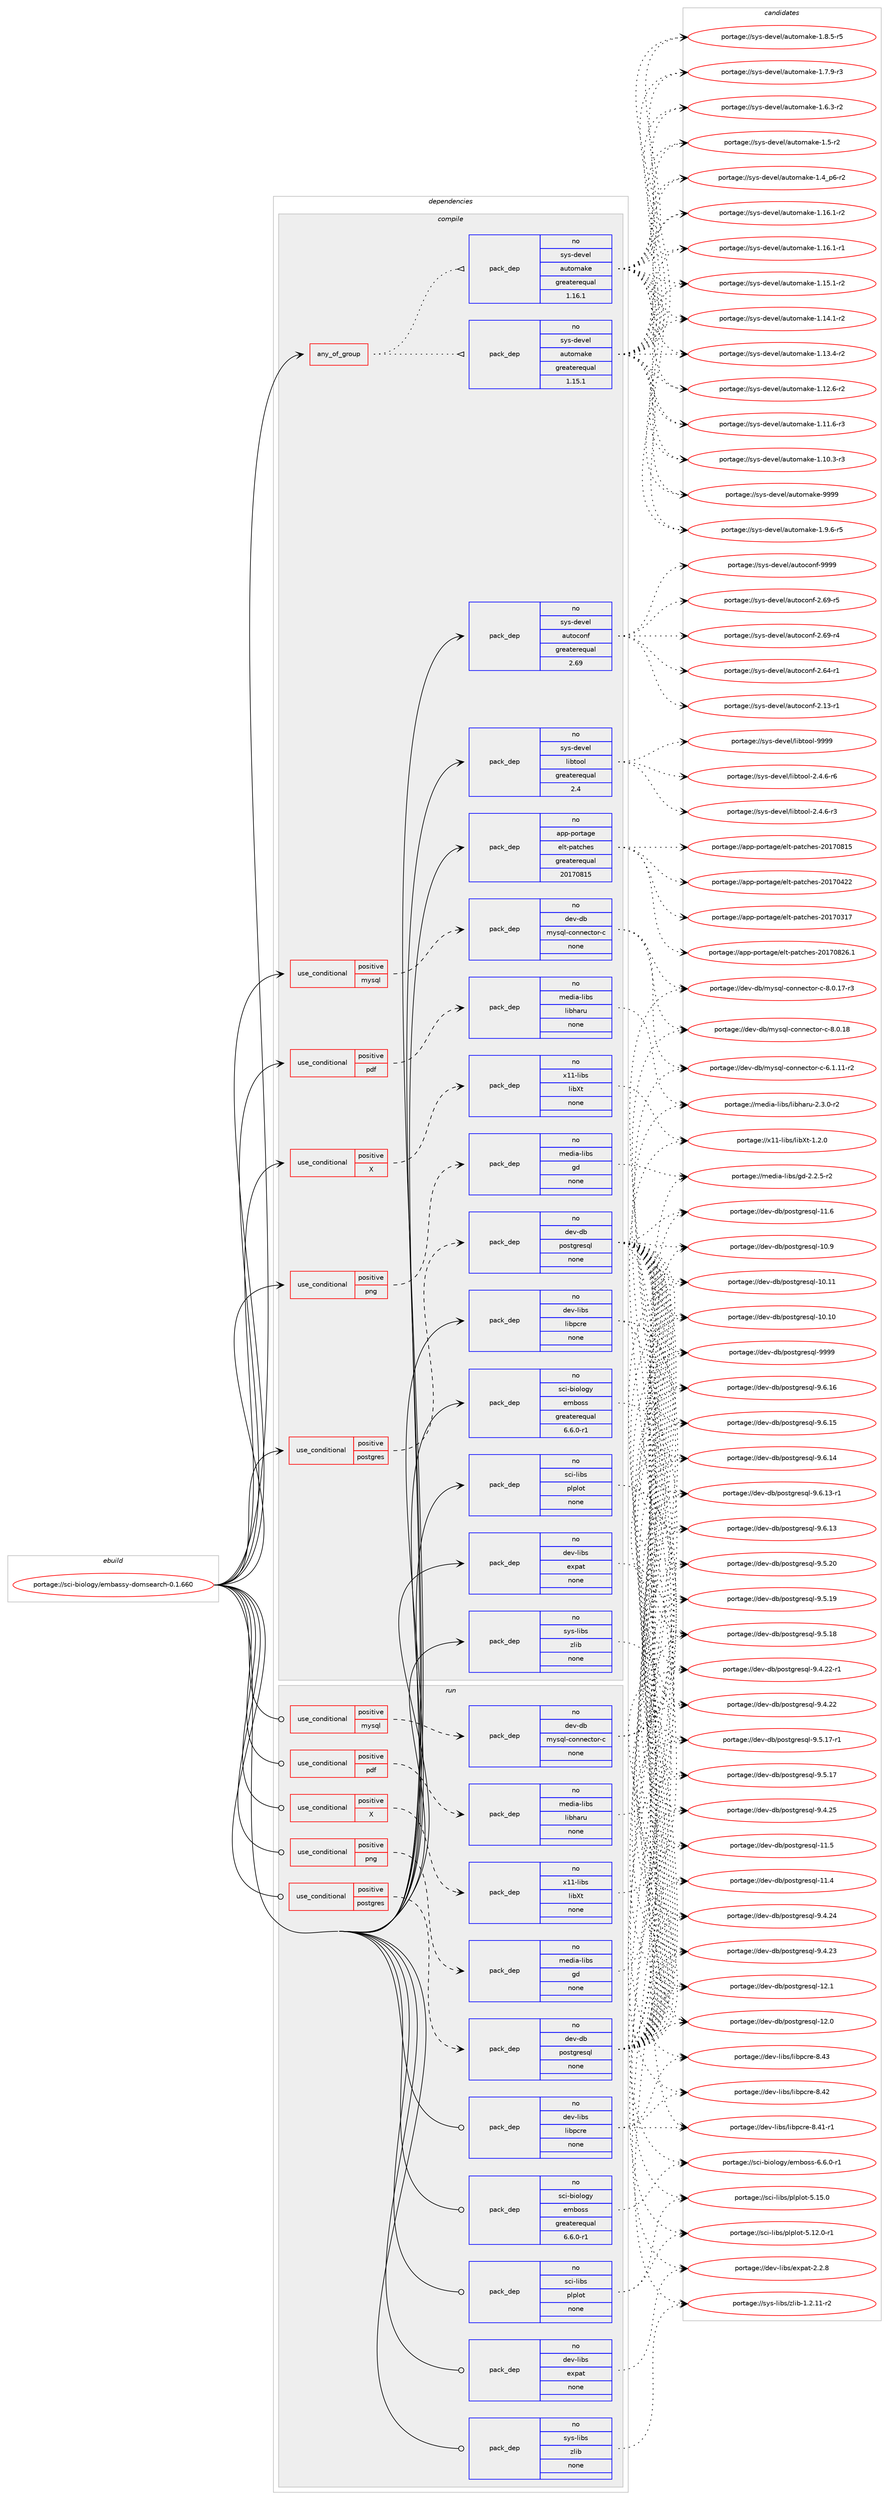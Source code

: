 digraph prolog {

# *************
# Graph options
# *************

newrank=true;
concentrate=true;
compound=true;
graph [rankdir=LR,fontname=Helvetica,fontsize=10,ranksep=1.5];#, ranksep=2.5, nodesep=0.2];
edge  [arrowhead=vee];
node  [fontname=Helvetica,fontsize=10];

# **********
# The ebuild
# **********

subgraph cluster_leftcol {
color=gray;
rank=same;
label=<<i>ebuild</i>>;
id [label="portage://sci-biology/embassy-domsearch-0.1.660", color=red, width=4, href="../sci-biology/embassy-domsearch-0.1.660.svg"];
}

# ****************
# The dependencies
# ****************

subgraph cluster_midcol {
color=gray;
label=<<i>dependencies</i>>;
subgraph cluster_compile {
fillcolor="#eeeeee";
style=filled;
label=<<i>compile</i>>;
subgraph any1812 {
dependency110637 [label=<<TABLE BORDER="0" CELLBORDER="1" CELLSPACING="0" CELLPADDING="4"><TR><TD CELLPADDING="10">any_of_group</TD></TR></TABLE>>, shape=none, color=red];subgraph pack87408 {
dependency110638 [label=<<TABLE BORDER="0" CELLBORDER="1" CELLSPACING="0" CELLPADDING="4" WIDTH="220"><TR><TD ROWSPAN="6" CELLPADDING="30">pack_dep</TD></TR><TR><TD WIDTH="110">no</TD></TR><TR><TD>sys-devel</TD></TR><TR><TD>automake</TD></TR><TR><TD>greaterequal</TD></TR><TR><TD>1.16.1</TD></TR></TABLE>>, shape=none, color=blue];
}
dependency110637:e -> dependency110638:w [weight=20,style="dotted",arrowhead="oinv"];
subgraph pack87409 {
dependency110639 [label=<<TABLE BORDER="0" CELLBORDER="1" CELLSPACING="0" CELLPADDING="4" WIDTH="220"><TR><TD ROWSPAN="6" CELLPADDING="30">pack_dep</TD></TR><TR><TD WIDTH="110">no</TD></TR><TR><TD>sys-devel</TD></TR><TR><TD>automake</TD></TR><TR><TD>greaterequal</TD></TR><TR><TD>1.15.1</TD></TR></TABLE>>, shape=none, color=blue];
}
dependency110637:e -> dependency110639:w [weight=20,style="dotted",arrowhead="oinv"];
}
id:e -> dependency110637:w [weight=20,style="solid",arrowhead="vee"];
subgraph cond21330 {
dependency110640 [label=<<TABLE BORDER="0" CELLBORDER="1" CELLSPACING="0" CELLPADDING="4"><TR><TD ROWSPAN="3" CELLPADDING="10">use_conditional</TD></TR><TR><TD>positive</TD></TR><TR><TD>X</TD></TR></TABLE>>, shape=none, color=red];
subgraph pack87410 {
dependency110641 [label=<<TABLE BORDER="0" CELLBORDER="1" CELLSPACING="0" CELLPADDING="4" WIDTH="220"><TR><TD ROWSPAN="6" CELLPADDING="30">pack_dep</TD></TR><TR><TD WIDTH="110">no</TD></TR><TR><TD>x11-libs</TD></TR><TR><TD>libXt</TD></TR><TR><TD>none</TD></TR><TR><TD></TD></TR></TABLE>>, shape=none, color=blue];
}
dependency110640:e -> dependency110641:w [weight=20,style="dashed",arrowhead="vee"];
}
id:e -> dependency110640:w [weight=20,style="solid",arrowhead="vee"];
subgraph cond21331 {
dependency110642 [label=<<TABLE BORDER="0" CELLBORDER="1" CELLSPACING="0" CELLPADDING="4"><TR><TD ROWSPAN="3" CELLPADDING="10">use_conditional</TD></TR><TR><TD>positive</TD></TR><TR><TD>mysql</TD></TR></TABLE>>, shape=none, color=red];
subgraph pack87411 {
dependency110643 [label=<<TABLE BORDER="0" CELLBORDER="1" CELLSPACING="0" CELLPADDING="4" WIDTH="220"><TR><TD ROWSPAN="6" CELLPADDING="30">pack_dep</TD></TR><TR><TD WIDTH="110">no</TD></TR><TR><TD>dev-db</TD></TR><TR><TD>mysql-connector-c</TD></TR><TR><TD>none</TD></TR><TR><TD></TD></TR></TABLE>>, shape=none, color=blue];
}
dependency110642:e -> dependency110643:w [weight=20,style="dashed",arrowhead="vee"];
}
id:e -> dependency110642:w [weight=20,style="solid",arrowhead="vee"];
subgraph cond21332 {
dependency110644 [label=<<TABLE BORDER="0" CELLBORDER="1" CELLSPACING="0" CELLPADDING="4"><TR><TD ROWSPAN="3" CELLPADDING="10">use_conditional</TD></TR><TR><TD>positive</TD></TR><TR><TD>pdf</TD></TR></TABLE>>, shape=none, color=red];
subgraph pack87412 {
dependency110645 [label=<<TABLE BORDER="0" CELLBORDER="1" CELLSPACING="0" CELLPADDING="4" WIDTH="220"><TR><TD ROWSPAN="6" CELLPADDING="30">pack_dep</TD></TR><TR><TD WIDTH="110">no</TD></TR><TR><TD>media-libs</TD></TR><TR><TD>libharu</TD></TR><TR><TD>none</TD></TR><TR><TD></TD></TR></TABLE>>, shape=none, color=blue];
}
dependency110644:e -> dependency110645:w [weight=20,style="dashed",arrowhead="vee"];
}
id:e -> dependency110644:w [weight=20,style="solid",arrowhead="vee"];
subgraph cond21333 {
dependency110646 [label=<<TABLE BORDER="0" CELLBORDER="1" CELLSPACING="0" CELLPADDING="4"><TR><TD ROWSPAN="3" CELLPADDING="10">use_conditional</TD></TR><TR><TD>positive</TD></TR><TR><TD>png</TD></TR></TABLE>>, shape=none, color=red];
subgraph pack87413 {
dependency110647 [label=<<TABLE BORDER="0" CELLBORDER="1" CELLSPACING="0" CELLPADDING="4" WIDTH="220"><TR><TD ROWSPAN="6" CELLPADDING="30">pack_dep</TD></TR><TR><TD WIDTH="110">no</TD></TR><TR><TD>media-libs</TD></TR><TR><TD>gd</TD></TR><TR><TD>none</TD></TR><TR><TD></TD></TR></TABLE>>, shape=none, color=blue];
}
dependency110646:e -> dependency110647:w [weight=20,style="dashed",arrowhead="vee"];
}
id:e -> dependency110646:w [weight=20,style="solid",arrowhead="vee"];
subgraph cond21334 {
dependency110648 [label=<<TABLE BORDER="0" CELLBORDER="1" CELLSPACING="0" CELLPADDING="4"><TR><TD ROWSPAN="3" CELLPADDING="10">use_conditional</TD></TR><TR><TD>positive</TD></TR><TR><TD>postgres</TD></TR></TABLE>>, shape=none, color=red];
subgraph pack87414 {
dependency110649 [label=<<TABLE BORDER="0" CELLBORDER="1" CELLSPACING="0" CELLPADDING="4" WIDTH="220"><TR><TD ROWSPAN="6" CELLPADDING="30">pack_dep</TD></TR><TR><TD WIDTH="110">no</TD></TR><TR><TD>dev-db</TD></TR><TR><TD>postgresql</TD></TR><TR><TD>none</TD></TR><TR><TD></TD></TR></TABLE>>, shape=none, color=blue];
}
dependency110648:e -> dependency110649:w [weight=20,style="dashed",arrowhead="vee"];
}
id:e -> dependency110648:w [weight=20,style="solid",arrowhead="vee"];
subgraph pack87415 {
dependency110650 [label=<<TABLE BORDER="0" CELLBORDER="1" CELLSPACING="0" CELLPADDING="4" WIDTH="220"><TR><TD ROWSPAN="6" CELLPADDING="30">pack_dep</TD></TR><TR><TD WIDTH="110">no</TD></TR><TR><TD>app-portage</TD></TR><TR><TD>elt-patches</TD></TR><TR><TD>greaterequal</TD></TR><TR><TD>20170815</TD></TR></TABLE>>, shape=none, color=blue];
}
id:e -> dependency110650:w [weight=20,style="solid",arrowhead="vee"];
subgraph pack87416 {
dependency110651 [label=<<TABLE BORDER="0" CELLBORDER="1" CELLSPACING="0" CELLPADDING="4" WIDTH="220"><TR><TD ROWSPAN="6" CELLPADDING="30">pack_dep</TD></TR><TR><TD WIDTH="110">no</TD></TR><TR><TD>dev-libs</TD></TR><TR><TD>expat</TD></TR><TR><TD>none</TD></TR><TR><TD></TD></TR></TABLE>>, shape=none, color=blue];
}
id:e -> dependency110651:w [weight=20,style="solid",arrowhead="vee"];
subgraph pack87417 {
dependency110652 [label=<<TABLE BORDER="0" CELLBORDER="1" CELLSPACING="0" CELLPADDING="4" WIDTH="220"><TR><TD ROWSPAN="6" CELLPADDING="30">pack_dep</TD></TR><TR><TD WIDTH="110">no</TD></TR><TR><TD>dev-libs</TD></TR><TR><TD>libpcre</TD></TR><TR><TD>none</TD></TR><TR><TD></TD></TR></TABLE>>, shape=none, color=blue];
}
id:e -> dependency110652:w [weight=20,style="solid",arrowhead="vee"];
subgraph pack87418 {
dependency110653 [label=<<TABLE BORDER="0" CELLBORDER="1" CELLSPACING="0" CELLPADDING="4" WIDTH="220"><TR><TD ROWSPAN="6" CELLPADDING="30">pack_dep</TD></TR><TR><TD WIDTH="110">no</TD></TR><TR><TD>sci-biology</TD></TR><TR><TD>emboss</TD></TR><TR><TD>greaterequal</TD></TR><TR><TD>6.6.0-r1</TD></TR></TABLE>>, shape=none, color=blue];
}
id:e -> dependency110653:w [weight=20,style="solid",arrowhead="vee"];
subgraph pack87419 {
dependency110654 [label=<<TABLE BORDER="0" CELLBORDER="1" CELLSPACING="0" CELLPADDING="4" WIDTH="220"><TR><TD ROWSPAN="6" CELLPADDING="30">pack_dep</TD></TR><TR><TD WIDTH="110">no</TD></TR><TR><TD>sci-libs</TD></TR><TR><TD>plplot</TD></TR><TR><TD>none</TD></TR><TR><TD></TD></TR></TABLE>>, shape=none, color=blue];
}
id:e -> dependency110654:w [weight=20,style="solid",arrowhead="vee"];
subgraph pack87420 {
dependency110655 [label=<<TABLE BORDER="0" CELLBORDER="1" CELLSPACING="0" CELLPADDING="4" WIDTH="220"><TR><TD ROWSPAN="6" CELLPADDING="30">pack_dep</TD></TR><TR><TD WIDTH="110">no</TD></TR><TR><TD>sys-devel</TD></TR><TR><TD>autoconf</TD></TR><TR><TD>greaterequal</TD></TR><TR><TD>2.69</TD></TR></TABLE>>, shape=none, color=blue];
}
id:e -> dependency110655:w [weight=20,style="solid",arrowhead="vee"];
subgraph pack87421 {
dependency110656 [label=<<TABLE BORDER="0" CELLBORDER="1" CELLSPACING="0" CELLPADDING="4" WIDTH="220"><TR><TD ROWSPAN="6" CELLPADDING="30">pack_dep</TD></TR><TR><TD WIDTH="110">no</TD></TR><TR><TD>sys-devel</TD></TR><TR><TD>libtool</TD></TR><TR><TD>greaterequal</TD></TR><TR><TD>2.4</TD></TR></TABLE>>, shape=none, color=blue];
}
id:e -> dependency110656:w [weight=20,style="solid",arrowhead="vee"];
subgraph pack87422 {
dependency110657 [label=<<TABLE BORDER="0" CELLBORDER="1" CELLSPACING="0" CELLPADDING="4" WIDTH="220"><TR><TD ROWSPAN="6" CELLPADDING="30">pack_dep</TD></TR><TR><TD WIDTH="110">no</TD></TR><TR><TD>sys-libs</TD></TR><TR><TD>zlib</TD></TR><TR><TD>none</TD></TR><TR><TD></TD></TR></TABLE>>, shape=none, color=blue];
}
id:e -> dependency110657:w [weight=20,style="solid",arrowhead="vee"];
}
subgraph cluster_compileandrun {
fillcolor="#eeeeee";
style=filled;
label=<<i>compile and run</i>>;
}
subgraph cluster_run {
fillcolor="#eeeeee";
style=filled;
label=<<i>run</i>>;
subgraph cond21335 {
dependency110658 [label=<<TABLE BORDER="0" CELLBORDER="1" CELLSPACING="0" CELLPADDING="4"><TR><TD ROWSPAN="3" CELLPADDING="10">use_conditional</TD></TR><TR><TD>positive</TD></TR><TR><TD>X</TD></TR></TABLE>>, shape=none, color=red];
subgraph pack87423 {
dependency110659 [label=<<TABLE BORDER="0" CELLBORDER="1" CELLSPACING="0" CELLPADDING="4" WIDTH="220"><TR><TD ROWSPAN="6" CELLPADDING="30">pack_dep</TD></TR><TR><TD WIDTH="110">no</TD></TR><TR><TD>x11-libs</TD></TR><TR><TD>libXt</TD></TR><TR><TD>none</TD></TR><TR><TD></TD></TR></TABLE>>, shape=none, color=blue];
}
dependency110658:e -> dependency110659:w [weight=20,style="dashed",arrowhead="vee"];
}
id:e -> dependency110658:w [weight=20,style="solid",arrowhead="odot"];
subgraph cond21336 {
dependency110660 [label=<<TABLE BORDER="0" CELLBORDER="1" CELLSPACING="0" CELLPADDING="4"><TR><TD ROWSPAN="3" CELLPADDING="10">use_conditional</TD></TR><TR><TD>positive</TD></TR><TR><TD>mysql</TD></TR></TABLE>>, shape=none, color=red];
subgraph pack87424 {
dependency110661 [label=<<TABLE BORDER="0" CELLBORDER="1" CELLSPACING="0" CELLPADDING="4" WIDTH="220"><TR><TD ROWSPAN="6" CELLPADDING="30">pack_dep</TD></TR><TR><TD WIDTH="110">no</TD></TR><TR><TD>dev-db</TD></TR><TR><TD>mysql-connector-c</TD></TR><TR><TD>none</TD></TR><TR><TD></TD></TR></TABLE>>, shape=none, color=blue];
}
dependency110660:e -> dependency110661:w [weight=20,style="dashed",arrowhead="vee"];
}
id:e -> dependency110660:w [weight=20,style="solid",arrowhead="odot"];
subgraph cond21337 {
dependency110662 [label=<<TABLE BORDER="0" CELLBORDER="1" CELLSPACING="0" CELLPADDING="4"><TR><TD ROWSPAN="3" CELLPADDING="10">use_conditional</TD></TR><TR><TD>positive</TD></TR><TR><TD>pdf</TD></TR></TABLE>>, shape=none, color=red];
subgraph pack87425 {
dependency110663 [label=<<TABLE BORDER="0" CELLBORDER="1" CELLSPACING="0" CELLPADDING="4" WIDTH="220"><TR><TD ROWSPAN="6" CELLPADDING="30">pack_dep</TD></TR><TR><TD WIDTH="110">no</TD></TR><TR><TD>media-libs</TD></TR><TR><TD>libharu</TD></TR><TR><TD>none</TD></TR><TR><TD></TD></TR></TABLE>>, shape=none, color=blue];
}
dependency110662:e -> dependency110663:w [weight=20,style="dashed",arrowhead="vee"];
}
id:e -> dependency110662:w [weight=20,style="solid",arrowhead="odot"];
subgraph cond21338 {
dependency110664 [label=<<TABLE BORDER="0" CELLBORDER="1" CELLSPACING="0" CELLPADDING="4"><TR><TD ROWSPAN="3" CELLPADDING="10">use_conditional</TD></TR><TR><TD>positive</TD></TR><TR><TD>png</TD></TR></TABLE>>, shape=none, color=red];
subgraph pack87426 {
dependency110665 [label=<<TABLE BORDER="0" CELLBORDER="1" CELLSPACING="0" CELLPADDING="4" WIDTH="220"><TR><TD ROWSPAN="6" CELLPADDING="30">pack_dep</TD></TR><TR><TD WIDTH="110">no</TD></TR><TR><TD>media-libs</TD></TR><TR><TD>gd</TD></TR><TR><TD>none</TD></TR><TR><TD></TD></TR></TABLE>>, shape=none, color=blue];
}
dependency110664:e -> dependency110665:w [weight=20,style="dashed",arrowhead="vee"];
}
id:e -> dependency110664:w [weight=20,style="solid",arrowhead="odot"];
subgraph cond21339 {
dependency110666 [label=<<TABLE BORDER="0" CELLBORDER="1" CELLSPACING="0" CELLPADDING="4"><TR><TD ROWSPAN="3" CELLPADDING="10">use_conditional</TD></TR><TR><TD>positive</TD></TR><TR><TD>postgres</TD></TR></TABLE>>, shape=none, color=red];
subgraph pack87427 {
dependency110667 [label=<<TABLE BORDER="0" CELLBORDER="1" CELLSPACING="0" CELLPADDING="4" WIDTH="220"><TR><TD ROWSPAN="6" CELLPADDING="30">pack_dep</TD></TR><TR><TD WIDTH="110">no</TD></TR><TR><TD>dev-db</TD></TR><TR><TD>postgresql</TD></TR><TR><TD>none</TD></TR><TR><TD></TD></TR></TABLE>>, shape=none, color=blue];
}
dependency110666:e -> dependency110667:w [weight=20,style="dashed",arrowhead="vee"];
}
id:e -> dependency110666:w [weight=20,style="solid",arrowhead="odot"];
subgraph pack87428 {
dependency110668 [label=<<TABLE BORDER="0" CELLBORDER="1" CELLSPACING="0" CELLPADDING="4" WIDTH="220"><TR><TD ROWSPAN="6" CELLPADDING="30">pack_dep</TD></TR><TR><TD WIDTH="110">no</TD></TR><TR><TD>dev-libs</TD></TR><TR><TD>expat</TD></TR><TR><TD>none</TD></TR><TR><TD></TD></TR></TABLE>>, shape=none, color=blue];
}
id:e -> dependency110668:w [weight=20,style="solid",arrowhead="odot"];
subgraph pack87429 {
dependency110669 [label=<<TABLE BORDER="0" CELLBORDER="1" CELLSPACING="0" CELLPADDING="4" WIDTH="220"><TR><TD ROWSPAN="6" CELLPADDING="30">pack_dep</TD></TR><TR><TD WIDTH="110">no</TD></TR><TR><TD>dev-libs</TD></TR><TR><TD>libpcre</TD></TR><TR><TD>none</TD></TR><TR><TD></TD></TR></TABLE>>, shape=none, color=blue];
}
id:e -> dependency110669:w [weight=20,style="solid",arrowhead="odot"];
subgraph pack87430 {
dependency110670 [label=<<TABLE BORDER="0" CELLBORDER="1" CELLSPACING="0" CELLPADDING="4" WIDTH="220"><TR><TD ROWSPAN="6" CELLPADDING="30">pack_dep</TD></TR><TR><TD WIDTH="110">no</TD></TR><TR><TD>sci-biology</TD></TR><TR><TD>emboss</TD></TR><TR><TD>greaterequal</TD></TR><TR><TD>6.6.0-r1</TD></TR></TABLE>>, shape=none, color=blue];
}
id:e -> dependency110670:w [weight=20,style="solid",arrowhead="odot"];
subgraph pack87431 {
dependency110671 [label=<<TABLE BORDER="0" CELLBORDER="1" CELLSPACING="0" CELLPADDING="4" WIDTH="220"><TR><TD ROWSPAN="6" CELLPADDING="30">pack_dep</TD></TR><TR><TD WIDTH="110">no</TD></TR><TR><TD>sci-libs</TD></TR><TR><TD>plplot</TD></TR><TR><TD>none</TD></TR><TR><TD></TD></TR></TABLE>>, shape=none, color=blue];
}
id:e -> dependency110671:w [weight=20,style="solid",arrowhead="odot"];
subgraph pack87432 {
dependency110672 [label=<<TABLE BORDER="0" CELLBORDER="1" CELLSPACING="0" CELLPADDING="4" WIDTH="220"><TR><TD ROWSPAN="6" CELLPADDING="30">pack_dep</TD></TR><TR><TD WIDTH="110">no</TD></TR><TR><TD>sys-libs</TD></TR><TR><TD>zlib</TD></TR><TR><TD>none</TD></TR><TR><TD></TD></TR></TABLE>>, shape=none, color=blue];
}
id:e -> dependency110672:w [weight=20,style="solid",arrowhead="odot"];
}
}

# **************
# The candidates
# **************

subgraph cluster_choices {
rank=same;
color=gray;
label=<<i>candidates</i>>;

subgraph choice87408 {
color=black;
nodesep=1;
choice115121115451001011181011084797117116111109971071014557575757 [label="portage://sys-devel/automake-9999", color=red, width=4,href="../sys-devel/automake-9999.svg"];
choice115121115451001011181011084797117116111109971071014549465746544511453 [label="portage://sys-devel/automake-1.9.6-r5", color=red, width=4,href="../sys-devel/automake-1.9.6-r5.svg"];
choice115121115451001011181011084797117116111109971071014549465646534511453 [label="portage://sys-devel/automake-1.8.5-r5", color=red, width=4,href="../sys-devel/automake-1.8.5-r5.svg"];
choice115121115451001011181011084797117116111109971071014549465546574511451 [label="portage://sys-devel/automake-1.7.9-r3", color=red, width=4,href="../sys-devel/automake-1.7.9-r3.svg"];
choice115121115451001011181011084797117116111109971071014549465446514511450 [label="portage://sys-devel/automake-1.6.3-r2", color=red, width=4,href="../sys-devel/automake-1.6.3-r2.svg"];
choice11512111545100101118101108479711711611110997107101454946534511450 [label="portage://sys-devel/automake-1.5-r2", color=red, width=4,href="../sys-devel/automake-1.5-r2.svg"];
choice115121115451001011181011084797117116111109971071014549465295112544511450 [label="portage://sys-devel/automake-1.4_p6-r2", color=red, width=4,href="../sys-devel/automake-1.4_p6-r2.svg"];
choice11512111545100101118101108479711711611110997107101454946495446494511450 [label="portage://sys-devel/automake-1.16.1-r2", color=red, width=4,href="../sys-devel/automake-1.16.1-r2.svg"];
choice11512111545100101118101108479711711611110997107101454946495446494511449 [label="portage://sys-devel/automake-1.16.1-r1", color=red, width=4,href="../sys-devel/automake-1.16.1-r1.svg"];
choice11512111545100101118101108479711711611110997107101454946495346494511450 [label="portage://sys-devel/automake-1.15.1-r2", color=red, width=4,href="../sys-devel/automake-1.15.1-r2.svg"];
choice11512111545100101118101108479711711611110997107101454946495246494511450 [label="portage://sys-devel/automake-1.14.1-r2", color=red, width=4,href="../sys-devel/automake-1.14.1-r2.svg"];
choice11512111545100101118101108479711711611110997107101454946495146524511450 [label="portage://sys-devel/automake-1.13.4-r2", color=red, width=4,href="../sys-devel/automake-1.13.4-r2.svg"];
choice11512111545100101118101108479711711611110997107101454946495046544511450 [label="portage://sys-devel/automake-1.12.6-r2", color=red, width=4,href="../sys-devel/automake-1.12.6-r2.svg"];
choice11512111545100101118101108479711711611110997107101454946494946544511451 [label="portage://sys-devel/automake-1.11.6-r3", color=red, width=4,href="../sys-devel/automake-1.11.6-r3.svg"];
choice11512111545100101118101108479711711611110997107101454946494846514511451 [label="portage://sys-devel/automake-1.10.3-r3", color=red, width=4,href="../sys-devel/automake-1.10.3-r3.svg"];
dependency110638:e -> choice115121115451001011181011084797117116111109971071014557575757:w [style=dotted,weight="100"];
dependency110638:e -> choice115121115451001011181011084797117116111109971071014549465746544511453:w [style=dotted,weight="100"];
dependency110638:e -> choice115121115451001011181011084797117116111109971071014549465646534511453:w [style=dotted,weight="100"];
dependency110638:e -> choice115121115451001011181011084797117116111109971071014549465546574511451:w [style=dotted,weight="100"];
dependency110638:e -> choice115121115451001011181011084797117116111109971071014549465446514511450:w [style=dotted,weight="100"];
dependency110638:e -> choice11512111545100101118101108479711711611110997107101454946534511450:w [style=dotted,weight="100"];
dependency110638:e -> choice115121115451001011181011084797117116111109971071014549465295112544511450:w [style=dotted,weight="100"];
dependency110638:e -> choice11512111545100101118101108479711711611110997107101454946495446494511450:w [style=dotted,weight="100"];
dependency110638:e -> choice11512111545100101118101108479711711611110997107101454946495446494511449:w [style=dotted,weight="100"];
dependency110638:e -> choice11512111545100101118101108479711711611110997107101454946495346494511450:w [style=dotted,weight="100"];
dependency110638:e -> choice11512111545100101118101108479711711611110997107101454946495246494511450:w [style=dotted,weight="100"];
dependency110638:e -> choice11512111545100101118101108479711711611110997107101454946495146524511450:w [style=dotted,weight="100"];
dependency110638:e -> choice11512111545100101118101108479711711611110997107101454946495046544511450:w [style=dotted,weight="100"];
dependency110638:e -> choice11512111545100101118101108479711711611110997107101454946494946544511451:w [style=dotted,weight="100"];
dependency110638:e -> choice11512111545100101118101108479711711611110997107101454946494846514511451:w [style=dotted,weight="100"];
}
subgraph choice87409 {
color=black;
nodesep=1;
choice115121115451001011181011084797117116111109971071014557575757 [label="portage://sys-devel/automake-9999", color=red, width=4,href="../sys-devel/automake-9999.svg"];
choice115121115451001011181011084797117116111109971071014549465746544511453 [label="portage://sys-devel/automake-1.9.6-r5", color=red, width=4,href="../sys-devel/automake-1.9.6-r5.svg"];
choice115121115451001011181011084797117116111109971071014549465646534511453 [label="portage://sys-devel/automake-1.8.5-r5", color=red, width=4,href="../sys-devel/automake-1.8.5-r5.svg"];
choice115121115451001011181011084797117116111109971071014549465546574511451 [label="portage://sys-devel/automake-1.7.9-r3", color=red, width=4,href="../sys-devel/automake-1.7.9-r3.svg"];
choice115121115451001011181011084797117116111109971071014549465446514511450 [label="portage://sys-devel/automake-1.6.3-r2", color=red, width=4,href="../sys-devel/automake-1.6.3-r2.svg"];
choice11512111545100101118101108479711711611110997107101454946534511450 [label="portage://sys-devel/automake-1.5-r2", color=red, width=4,href="../sys-devel/automake-1.5-r2.svg"];
choice115121115451001011181011084797117116111109971071014549465295112544511450 [label="portage://sys-devel/automake-1.4_p6-r2", color=red, width=4,href="../sys-devel/automake-1.4_p6-r2.svg"];
choice11512111545100101118101108479711711611110997107101454946495446494511450 [label="portage://sys-devel/automake-1.16.1-r2", color=red, width=4,href="../sys-devel/automake-1.16.1-r2.svg"];
choice11512111545100101118101108479711711611110997107101454946495446494511449 [label="portage://sys-devel/automake-1.16.1-r1", color=red, width=4,href="../sys-devel/automake-1.16.1-r1.svg"];
choice11512111545100101118101108479711711611110997107101454946495346494511450 [label="portage://sys-devel/automake-1.15.1-r2", color=red, width=4,href="../sys-devel/automake-1.15.1-r2.svg"];
choice11512111545100101118101108479711711611110997107101454946495246494511450 [label="portage://sys-devel/automake-1.14.1-r2", color=red, width=4,href="../sys-devel/automake-1.14.1-r2.svg"];
choice11512111545100101118101108479711711611110997107101454946495146524511450 [label="portage://sys-devel/automake-1.13.4-r2", color=red, width=4,href="../sys-devel/automake-1.13.4-r2.svg"];
choice11512111545100101118101108479711711611110997107101454946495046544511450 [label="portage://sys-devel/automake-1.12.6-r2", color=red, width=4,href="../sys-devel/automake-1.12.6-r2.svg"];
choice11512111545100101118101108479711711611110997107101454946494946544511451 [label="portage://sys-devel/automake-1.11.6-r3", color=red, width=4,href="../sys-devel/automake-1.11.6-r3.svg"];
choice11512111545100101118101108479711711611110997107101454946494846514511451 [label="portage://sys-devel/automake-1.10.3-r3", color=red, width=4,href="../sys-devel/automake-1.10.3-r3.svg"];
dependency110639:e -> choice115121115451001011181011084797117116111109971071014557575757:w [style=dotted,weight="100"];
dependency110639:e -> choice115121115451001011181011084797117116111109971071014549465746544511453:w [style=dotted,weight="100"];
dependency110639:e -> choice115121115451001011181011084797117116111109971071014549465646534511453:w [style=dotted,weight="100"];
dependency110639:e -> choice115121115451001011181011084797117116111109971071014549465546574511451:w [style=dotted,weight="100"];
dependency110639:e -> choice115121115451001011181011084797117116111109971071014549465446514511450:w [style=dotted,weight="100"];
dependency110639:e -> choice11512111545100101118101108479711711611110997107101454946534511450:w [style=dotted,weight="100"];
dependency110639:e -> choice115121115451001011181011084797117116111109971071014549465295112544511450:w [style=dotted,weight="100"];
dependency110639:e -> choice11512111545100101118101108479711711611110997107101454946495446494511450:w [style=dotted,weight="100"];
dependency110639:e -> choice11512111545100101118101108479711711611110997107101454946495446494511449:w [style=dotted,weight="100"];
dependency110639:e -> choice11512111545100101118101108479711711611110997107101454946495346494511450:w [style=dotted,weight="100"];
dependency110639:e -> choice11512111545100101118101108479711711611110997107101454946495246494511450:w [style=dotted,weight="100"];
dependency110639:e -> choice11512111545100101118101108479711711611110997107101454946495146524511450:w [style=dotted,weight="100"];
dependency110639:e -> choice11512111545100101118101108479711711611110997107101454946495046544511450:w [style=dotted,weight="100"];
dependency110639:e -> choice11512111545100101118101108479711711611110997107101454946494946544511451:w [style=dotted,weight="100"];
dependency110639:e -> choice11512111545100101118101108479711711611110997107101454946494846514511451:w [style=dotted,weight="100"];
}
subgraph choice87410 {
color=black;
nodesep=1;
choice12049494510810598115471081059888116454946504648 [label="portage://x11-libs/libXt-1.2.0", color=red, width=4,href="../x11-libs/libXt-1.2.0.svg"];
dependency110641:e -> choice12049494510810598115471081059888116454946504648:w [style=dotted,weight="100"];
}
subgraph choice87411 {
color=black;
nodesep=1;
choice100101118451009847109121115113108459911111011010199116111114459945564648464956 [label="portage://dev-db/mysql-connector-c-8.0.18", color=red, width=4,href="../dev-db/mysql-connector-c-8.0.18.svg"];
choice1001011184510098471091211151131084599111110110101991161111144599455646484649554511451 [label="portage://dev-db/mysql-connector-c-8.0.17-r3", color=red, width=4,href="../dev-db/mysql-connector-c-8.0.17-r3.svg"];
choice1001011184510098471091211151131084599111110110101991161111144599455446494649494511450 [label="portage://dev-db/mysql-connector-c-6.1.11-r2", color=red, width=4,href="../dev-db/mysql-connector-c-6.1.11-r2.svg"];
dependency110643:e -> choice100101118451009847109121115113108459911111011010199116111114459945564648464956:w [style=dotted,weight="100"];
dependency110643:e -> choice1001011184510098471091211151131084599111110110101991161111144599455646484649554511451:w [style=dotted,weight="100"];
dependency110643:e -> choice1001011184510098471091211151131084599111110110101991161111144599455446494649494511450:w [style=dotted,weight="100"];
}
subgraph choice87412 {
color=black;
nodesep=1;
choice1091011001059745108105981154710810598104971141174550465146484511450 [label="portage://media-libs/libharu-2.3.0-r2", color=red, width=4,href="../media-libs/libharu-2.3.0-r2.svg"];
dependency110645:e -> choice1091011001059745108105981154710810598104971141174550465146484511450:w [style=dotted,weight="100"];
}
subgraph choice87413 {
color=black;
nodesep=1;
choice109101100105974510810598115471031004550465046534511450 [label="portage://media-libs/gd-2.2.5-r2", color=red, width=4,href="../media-libs/gd-2.2.5-r2.svg"];
dependency110647:e -> choice109101100105974510810598115471031004550465046534511450:w [style=dotted,weight="100"];
}
subgraph choice87414 {
color=black;
nodesep=1;
choice1001011184510098471121111151161031141011151131084557575757 [label="portage://dev-db/postgresql-9999", color=red, width=4,href="../dev-db/postgresql-9999.svg"];
choice10010111845100984711211111511610311410111511310845574654464954 [label="portage://dev-db/postgresql-9.6.16", color=red, width=4,href="../dev-db/postgresql-9.6.16.svg"];
choice10010111845100984711211111511610311410111511310845574654464953 [label="portage://dev-db/postgresql-9.6.15", color=red, width=4,href="../dev-db/postgresql-9.6.15.svg"];
choice10010111845100984711211111511610311410111511310845574654464952 [label="portage://dev-db/postgresql-9.6.14", color=red, width=4,href="../dev-db/postgresql-9.6.14.svg"];
choice100101118451009847112111115116103114101115113108455746544649514511449 [label="portage://dev-db/postgresql-9.6.13-r1", color=red, width=4,href="../dev-db/postgresql-9.6.13-r1.svg"];
choice10010111845100984711211111511610311410111511310845574654464951 [label="portage://dev-db/postgresql-9.6.13", color=red, width=4,href="../dev-db/postgresql-9.6.13.svg"];
choice10010111845100984711211111511610311410111511310845574653465048 [label="portage://dev-db/postgresql-9.5.20", color=red, width=4,href="../dev-db/postgresql-9.5.20.svg"];
choice10010111845100984711211111511610311410111511310845574653464957 [label="portage://dev-db/postgresql-9.5.19", color=red, width=4,href="../dev-db/postgresql-9.5.19.svg"];
choice10010111845100984711211111511610311410111511310845574653464956 [label="portage://dev-db/postgresql-9.5.18", color=red, width=4,href="../dev-db/postgresql-9.5.18.svg"];
choice100101118451009847112111115116103114101115113108455746534649554511449 [label="portage://dev-db/postgresql-9.5.17-r1", color=red, width=4,href="../dev-db/postgresql-9.5.17-r1.svg"];
choice10010111845100984711211111511610311410111511310845574653464955 [label="portage://dev-db/postgresql-9.5.17", color=red, width=4,href="../dev-db/postgresql-9.5.17.svg"];
choice10010111845100984711211111511610311410111511310845574652465053 [label="portage://dev-db/postgresql-9.4.25", color=red, width=4,href="../dev-db/postgresql-9.4.25.svg"];
choice10010111845100984711211111511610311410111511310845574652465052 [label="portage://dev-db/postgresql-9.4.24", color=red, width=4,href="../dev-db/postgresql-9.4.24.svg"];
choice10010111845100984711211111511610311410111511310845574652465051 [label="portage://dev-db/postgresql-9.4.23", color=red, width=4,href="../dev-db/postgresql-9.4.23.svg"];
choice100101118451009847112111115116103114101115113108455746524650504511449 [label="portage://dev-db/postgresql-9.4.22-r1", color=red, width=4,href="../dev-db/postgresql-9.4.22-r1.svg"];
choice10010111845100984711211111511610311410111511310845574652465050 [label="portage://dev-db/postgresql-9.4.22", color=red, width=4,href="../dev-db/postgresql-9.4.22.svg"];
choice1001011184510098471121111151161031141011151131084549504649 [label="portage://dev-db/postgresql-12.1", color=red, width=4,href="../dev-db/postgresql-12.1.svg"];
choice1001011184510098471121111151161031141011151131084549504648 [label="portage://dev-db/postgresql-12.0", color=red, width=4,href="../dev-db/postgresql-12.0.svg"];
choice1001011184510098471121111151161031141011151131084549494654 [label="portage://dev-db/postgresql-11.6", color=red, width=4,href="../dev-db/postgresql-11.6.svg"];
choice1001011184510098471121111151161031141011151131084549494653 [label="portage://dev-db/postgresql-11.5", color=red, width=4,href="../dev-db/postgresql-11.5.svg"];
choice1001011184510098471121111151161031141011151131084549494652 [label="portage://dev-db/postgresql-11.4", color=red, width=4,href="../dev-db/postgresql-11.4.svg"];
choice1001011184510098471121111151161031141011151131084549484657 [label="portage://dev-db/postgresql-10.9", color=red, width=4,href="../dev-db/postgresql-10.9.svg"];
choice100101118451009847112111115116103114101115113108454948464949 [label="portage://dev-db/postgresql-10.11", color=red, width=4,href="../dev-db/postgresql-10.11.svg"];
choice100101118451009847112111115116103114101115113108454948464948 [label="portage://dev-db/postgresql-10.10", color=red, width=4,href="../dev-db/postgresql-10.10.svg"];
dependency110649:e -> choice1001011184510098471121111151161031141011151131084557575757:w [style=dotted,weight="100"];
dependency110649:e -> choice10010111845100984711211111511610311410111511310845574654464954:w [style=dotted,weight="100"];
dependency110649:e -> choice10010111845100984711211111511610311410111511310845574654464953:w [style=dotted,weight="100"];
dependency110649:e -> choice10010111845100984711211111511610311410111511310845574654464952:w [style=dotted,weight="100"];
dependency110649:e -> choice100101118451009847112111115116103114101115113108455746544649514511449:w [style=dotted,weight="100"];
dependency110649:e -> choice10010111845100984711211111511610311410111511310845574654464951:w [style=dotted,weight="100"];
dependency110649:e -> choice10010111845100984711211111511610311410111511310845574653465048:w [style=dotted,weight="100"];
dependency110649:e -> choice10010111845100984711211111511610311410111511310845574653464957:w [style=dotted,weight="100"];
dependency110649:e -> choice10010111845100984711211111511610311410111511310845574653464956:w [style=dotted,weight="100"];
dependency110649:e -> choice100101118451009847112111115116103114101115113108455746534649554511449:w [style=dotted,weight="100"];
dependency110649:e -> choice10010111845100984711211111511610311410111511310845574653464955:w [style=dotted,weight="100"];
dependency110649:e -> choice10010111845100984711211111511610311410111511310845574652465053:w [style=dotted,weight="100"];
dependency110649:e -> choice10010111845100984711211111511610311410111511310845574652465052:w [style=dotted,weight="100"];
dependency110649:e -> choice10010111845100984711211111511610311410111511310845574652465051:w [style=dotted,weight="100"];
dependency110649:e -> choice100101118451009847112111115116103114101115113108455746524650504511449:w [style=dotted,weight="100"];
dependency110649:e -> choice10010111845100984711211111511610311410111511310845574652465050:w [style=dotted,weight="100"];
dependency110649:e -> choice1001011184510098471121111151161031141011151131084549504649:w [style=dotted,weight="100"];
dependency110649:e -> choice1001011184510098471121111151161031141011151131084549504648:w [style=dotted,weight="100"];
dependency110649:e -> choice1001011184510098471121111151161031141011151131084549494654:w [style=dotted,weight="100"];
dependency110649:e -> choice1001011184510098471121111151161031141011151131084549494653:w [style=dotted,weight="100"];
dependency110649:e -> choice1001011184510098471121111151161031141011151131084549494652:w [style=dotted,weight="100"];
dependency110649:e -> choice1001011184510098471121111151161031141011151131084549484657:w [style=dotted,weight="100"];
dependency110649:e -> choice100101118451009847112111115116103114101115113108454948464949:w [style=dotted,weight="100"];
dependency110649:e -> choice100101118451009847112111115116103114101115113108454948464948:w [style=dotted,weight="100"];
}
subgraph choice87415 {
color=black;
nodesep=1;
choice971121124511211111411697103101471011081164511297116991041011154550484955485650544649 [label="portage://app-portage/elt-patches-20170826.1", color=red, width=4,href="../app-portage/elt-patches-20170826.1.svg"];
choice97112112451121111141169710310147101108116451129711699104101115455048495548564953 [label="portage://app-portage/elt-patches-20170815", color=red, width=4,href="../app-portage/elt-patches-20170815.svg"];
choice97112112451121111141169710310147101108116451129711699104101115455048495548525050 [label="portage://app-portage/elt-patches-20170422", color=red, width=4,href="../app-portage/elt-patches-20170422.svg"];
choice97112112451121111141169710310147101108116451129711699104101115455048495548514955 [label="portage://app-portage/elt-patches-20170317", color=red, width=4,href="../app-portage/elt-patches-20170317.svg"];
dependency110650:e -> choice971121124511211111411697103101471011081164511297116991041011154550484955485650544649:w [style=dotted,weight="100"];
dependency110650:e -> choice97112112451121111141169710310147101108116451129711699104101115455048495548564953:w [style=dotted,weight="100"];
dependency110650:e -> choice97112112451121111141169710310147101108116451129711699104101115455048495548525050:w [style=dotted,weight="100"];
dependency110650:e -> choice97112112451121111141169710310147101108116451129711699104101115455048495548514955:w [style=dotted,weight="100"];
}
subgraph choice87416 {
color=black;
nodesep=1;
choice10010111845108105981154710112011297116455046504656 [label="portage://dev-libs/expat-2.2.8", color=red, width=4,href="../dev-libs/expat-2.2.8.svg"];
dependency110651:e -> choice10010111845108105981154710112011297116455046504656:w [style=dotted,weight="100"];
}
subgraph choice87417 {
color=black;
nodesep=1;
choice10010111845108105981154710810598112991141014556465251 [label="portage://dev-libs/libpcre-8.43", color=red, width=4,href="../dev-libs/libpcre-8.43.svg"];
choice10010111845108105981154710810598112991141014556465250 [label="portage://dev-libs/libpcre-8.42", color=red, width=4,href="../dev-libs/libpcre-8.42.svg"];
choice100101118451081059811547108105981129911410145564652494511449 [label="portage://dev-libs/libpcre-8.41-r1", color=red, width=4,href="../dev-libs/libpcre-8.41-r1.svg"];
dependency110652:e -> choice10010111845108105981154710810598112991141014556465251:w [style=dotted,weight="100"];
dependency110652:e -> choice10010111845108105981154710810598112991141014556465250:w [style=dotted,weight="100"];
dependency110652:e -> choice100101118451081059811547108105981129911410145564652494511449:w [style=dotted,weight="100"];
}
subgraph choice87418 {
color=black;
nodesep=1;
choice11599105459810511110811110312147101109981111151154554465446484511449 [label="portage://sci-biology/emboss-6.6.0-r1", color=red, width=4,href="../sci-biology/emboss-6.6.0-r1.svg"];
dependency110653:e -> choice11599105459810511110811110312147101109981111151154554465446484511449:w [style=dotted,weight="100"];
}
subgraph choice87419 {
color=black;
nodesep=1;
choice1159910545108105981154711210811210811111645534649534648 [label="portage://sci-libs/plplot-5.15.0", color=red, width=4,href="../sci-libs/plplot-5.15.0.svg"];
choice11599105451081059811547112108112108111116455346495046484511449 [label="portage://sci-libs/plplot-5.12.0-r1", color=red, width=4,href="../sci-libs/plplot-5.12.0-r1.svg"];
dependency110654:e -> choice1159910545108105981154711210811210811111645534649534648:w [style=dotted,weight="100"];
dependency110654:e -> choice11599105451081059811547112108112108111116455346495046484511449:w [style=dotted,weight="100"];
}
subgraph choice87420 {
color=black;
nodesep=1;
choice115121115451001011181011084797117116111991111101024557575757 [label="portage://sys-devel/autoconf-9999", color=red, width=4,href="../sys-devel/autoconf-9999.svg"];
choice1151211154510010111810110847971171161119911111010245504654574511453 [label="portage://sys-devel/autoconf-2.69-r5", color=red, width=4,href="../sys-devel/autoconf-2.69-r5.svg"];
choice1151211154510010111810110847971171161119911111010245504654574511452 [label="portage://sys-devel/autoconf-2.69-r4", color=red, width=4,href="../sys-devel/autoconf-2.69-r4.svg"];
choice1151211154510010111810110847971171161119911111010245504654524511449 [label="portage://sys-devel/autoconf-2.64-r1", color=red, width=4,href="../sys-devel/autoconf-2.64-r1.svg"];
choice1151211154510010111810110847971171161119911111010245504649514511449 [label="portage://sys-devel/autoconf-2.13-r1", color=red, width=4,href="../sys-devel/autoconf-2.13-r1.svg"];
dependency110655:e -> choice115121115451001011181011084797117116111991111101024557575757:w [style=dotted,weight="100"];
dependency110655:e -> choice1151211154510010111810110847971171161119911111010245504654574511453:w [style=dotted,weight="100"];
dependency110655:e -> choice1151211154510010111810110847971171161119911111010245504654574511452:w [style=dotted,weight="100"];
dependency110655:e -> choice1151211154510010111810110847971171161119911111010245504654524511449:w [style=dotted,weight="100"];
dependency110655:e -> choice1151211154510010111810110847971171161119911111010245504649514511449:w [style=dotted,weight="100"];
}
subgraph choice87421 {
color=black;
nodesep=1;
choice1151211154510010111810110847108105981161111111084557575757 [label="portage://sys-devel/libtool-9999", color=red, width=4,href="../sys-devel/libtool-9999.svg"];
choice1151211154510010111810110847108105981161111111084550465246544511454 [label="portage://sys-devel/libtool-2.4.6-r6", color=red, width=4,href="../sys-devel/libtool-2.4.6-r6.svg"];
choice1151211154510010111810110847108105981161111111084550465246544511451 [label="portage://sys-devel/libtool-2.4.6-r3", color=red, width=4,href="../sys-devel/libtool-2.4.6-r3.svg"];
dependency110656:e -> choice1151211154510010111810110847108105981161111111084557575757:w [style=dotted,weight="100"];
dependency110656:e -> choice1151211154510010111810110847108105981161111111084550465246544511454:w [style=dotted,weight="100"];
dependency110656:e -> choice1151211154510010111810110847108105981161111111084550465246544511451:w [style=dotted,weight="100"];
}
subgraph choice87422 {
color=black;
nodesep=1;
choice11512111545108105981154712210810598454946504649494511450 [label="portage://sys-libs/zlib-1.2.11-r2", color=red, width=4,href="../sys-libs/zlib-1.2.11-r2.svg"];
dependency110657:e -> choice11512111545108105981154712210810598454946504649494511450:w [style=dotted,weight="100"];
}
subgraph choice87423 {
color=black;
nodesep=1;
choice12049494510810598115471081059888116454946504648 [label="portage://x11-libs/libXt-1.2.0", color=red, width=4,href="../x11-libs/libXt-1.2.0.svg"];
dependency110659:e -> choice12049494510810598115471081059888116454946504648:w [style=dotted,weight="100"];
}
subgraph choice87424 {
color=black;
nodesep=1;
choice100101118451009847109121115113108459911111011010199116111114459945564648464956 [label="portage://dev-db/mysql-connector-c-8.0.18", color=red, width=4,href="../dev-db/mysql-connector-c-8.0.18.svg"];
choice1001011184510098471091211151131084599111110110101991161111144599455646484649554511451 [label="portage://dev-db/mysql-connector-c-8.0.17-r3", color=red, width=4,href="../dev-db/mysql-connector-c-8.0.17-r3.svg"];
choice1001011184510098471091211151131084599111110110101991161111144599455446494649494511450 [label="portage://dev-db/mysql-connector-c-6.1.11-r2", color=red, width=4,href="../dev-db/mysql-connector-c-6.1.11-r2.svg"];
dependency110661:e -> choice100101118451009847109121115113108459911111011010199116111114459945564648464956:w [style=dotted,weight="100"];
dependency110661:e -> choice1001011184510098471091211151131084599111110110101991161111144599455646484649554511451:w [style=dotted,weight="100"];
dependency110661:e -> choice1001011184510098471091211151131084599111110110101991161111144599455446494649494511450:w [style=dotted,weight="100"];
}
subgraph choice87425 {
color=black;
nodesep=1;
choice1091011001059745108105981154710810598104971141174550465146484511450 [label="portage://media-libs/libharu-2.3.0-r2", color=red, width=4,href="../media-libs/libharu-2.3.0-r2.svg"];
dependency110663:e -> choice1091011001059745108105981154710810598104971141174550465146484511450:w [style=dotted,weight="100"];
}
subgraph choice87426 {
color=black;
nodesep=1;
choice109101100105974510810598115471031004550465046534511450 [label="portage://media-libs/gd-2.2.5-r2", color=red, width=4,href="../media-libs/gd-2.2.5-r2.svg"];
dependency110665:e -> choice109101100105974510810598115471031004550465046534511450:w [style=dotted,weight="100"];
}
subgraph choice87427 {
color=black;
nodesep=1;
choice1001011184510098471121111151161031141011151131084557575757 [label="portage://dev-db/postgresql-9999", color=red, width=4,href="../dev-db/postgresql-9999.svg"];
choice10010111845100984711211111511610311410111511310845574654464954 [label="portage://dev-db/postgresql-9.6.16", color=red, width=4,href="../dev-db/postgresql-9.6.16.svg"];
choice10010111845100984711211111511610311410111511310845574654464953 [label="portage://dev-db/postgresql-9.6.15", color=red, width=4,href="../dev-db/postgresql-9.6.15.svg"];
choice10010111845100984711211111511610311410111511310845574654464952 [label="portage://dev-db/postgresql-9.6.14", color=red, width=4,href="../dev-db/postgresql-9.6.14.svg"];
choice100101118451009847112111115116103114101115113108455746544649514511449 [label="portage://dev-db/postgresql-9.6.13-r1", color=red, width=4,href="../dev-db/postgresql-9.6.13-r1.svg"];
choice10010111845100984711211111511610311410111511310845574654464951 [label="portage://dev-db/postgresql-9.6.13", color=red, width=4,href="../dev-db/postgresql-9.6.13.svg"];
choice10010111845100984711211111511610311410111511310845574653465048 [label="portage://dev-db/postgresql-9.5.20", color=red, width=4,href="../dev-db/postgresql-9.5.20.svg"];
choice10010111845100984711211111511610311410111511310845574653464957 [label="portage://dev-db/postgresql-9.5.19", color=red, width=4,href="../dev-db/postgresql-9.5.19.svg"];
choice10010111845100984711211111511610311410111511310845574653464956 [label="portage://dev-db/postgresql-9.5.18", color=red, width=4,href="../dev-db/postgresql-9.5.18.svg"];
choice100101118451009847112111115116103114101115113108455746534649554511449 [label="portage://dev-db/postgresql-9.5.17-r1", color=red, width=4,href="../dev-db/postgresql-9.5.17-r1.svg"];
choice10010111845100984711211111511610311410111511310845574653464955 [label="portage://dev-db/postgresql-9.5.17", color=red, width=4,href="../dev-db/postgresql-9.5.17.svg"];
choice10010111845100984711211111511610311410111511310845574652465053 [label="portage://dev-db/postgresql-9.4.25", color=red, width=4,href="../dev-db/postgresql-9.4.25.svg"];
choice10010111845100984711211111511610311410111511310845574652465052 [label="portage://dev-db/postgresql-9.4.24", color=red, width=4,href="../dev-db/postgresql-9.4.24.svg"];
choice10010111845100984711211111511610311410111511310845574652465051 [label="portage://dev-db/postgresql-9.4.23", color=red, width=4,href="../dev-db/postgresql-9.4.23.svg"];
choice100101118451009847112111115116103114101115113108455746524650504511449 [label="portage://dev-db/postgresql-9.4.22-r1", color=red, width=4,href="../dev-db/postgresql-9.4.22-r1.svg"];
choice10010111845100984711211111511610311410111511310845574652465050 [label="portage://dev-db/postgresql-9.4.22", color=red, width=4,href="../dev-db/postgresql-9.4.22.svg"];
choice1001011184510098471121111151161031141011151131084549504649 [label="portage://dev-db/postgresql-12.1", color=red, width=4,href="../dev-db/postgresql-12.1.svg"];
choice1001011184510098471121111151161031141011151131084549504648 [label="portage://dev-db/postgresql-12.0", color=red, width=4,href="../dev-db/postgresql-12.0.svg"];
choice1001011184510098471121111151161031141011151131084549494654 [label="portage://dev-db/postgresql-11.6", color=red, width=4,href="../dev-db/postgresql-11.6.svg"];
choice1001011184510098471121111151161031141011151131084549494653 [label="portage://dev-db/postgresql-11.5", color=red, width=4,href="../dev-db/postgresql-11.5.svg"];
choice1001011184510098471121111151161031141011151131084549494652 [label="portage://dev-db/postgresql-11.4", color=red, width=4,href="../dev-db/postgresql-11.4.svg"];
choice1001011184510098471121111151161031141011151131084549484657 [label="portage://dev-db/postgresql-10.9", color=red, width=4,href="../dev-db/postgresql-10.9.svg"];
choice100101118451009847112111115116103114101115113108454948464949 [label="portage://dev-db/postgresql-10.11", color=red, width=4,href="../dev-db/postgresql-10.11.svg"];
choice100101118451009847112111115116103114101115113108454948464948 [label="portage://dev-db/postgresql-10.10", color=red, width=4,href="../dev-db/postgresql-10.10.svg"];
dependency110667:e -> choice1001011184510098471121111151161031141011151131084557575757:w [style=dotted,weight="100"];
dependency110667:e -> choice10010111845100984711211111511610311410111511310845574654464954:w [style=dotted,weight="100"];
dependency110667:e -> choice10010111845100984711211111511610311410111511310845574654464953:w [style=dotted,weight="100"];
dependency110667:e -> choice10010111845100984711211111511610311410111511310845574654464952:w [style=dotted,weight="100"];
dependency110667:e -> choice100101118451009847112111115116103114101115113108455746544649514511449:w [style=dotted,weight="100"];
dependency110667:e -> choice10010111845100984711211111511610311410111511310845574654464951:w [style=dotted,weight="100"];
dependency110667:e -> choice10010111845100984711211111511610311410111511310845574653465048:w [style=dotted,weight="100"];
dependency110667:e -> choice10010111845100984711211111511610311410111511310845574653464957:w [style=dotted,weight="100"];
dependency110667:e -> choice10010111845100984711211111511610311410111511310845574653464956:w [style=dotted,weight="100"];
dependency110667:e -> choice100101118451009847112111115116103114101115113108455746534649554511449:w [style=dotted,weight="100"];
dependency110667:e -> choice10010111845100984711211111511610311410111511310845574653464955:w [style=dotted,weight="100"];
dependency110667:e -> choice10010111845100984711211111511610311410111511310845574652465053:w [style=dotted,weight="100"];
dependency110667:e -> choice10010111845100984711211111511610311410111511310845574652465052:w [style=dotted,weight="100"];
dependency110667:e -> choice10010111845100984711211111511610311410111511310845574652465051:w [style=dotted,weight="100"];
dependency110667:e -> choice100101118451009847112111115116103114101115113108455746524650504511449:w [style=dotted,weight="100"];
dependency110667:e -> choice10010111845100984711211111511610311410111511310845574652465050:w [style=dotted,weight="100"];
dependency110667:e -> choice1001011184510098471121111151161031141011151131084549504649:w [style=dotted,weight="100"];
dependency110667:e -> choice1001011184510098471121111151161031141011151131084549504648:w [style=dotted,weight="100"];
dependency110667:e -> choice1001011184510098471121111151161031141011151131084549494654:w [style=dotted,weight="100"];
dependency110667:e -> choice1001011184510098471121111151161031141011151131084549494653:w [style=dotted,weight="100"];
dependency110667:e -> choice1001011184510098471121111151161031141011151131084549494652:w [style=dotted,weight="100"];
dependency110667:e -> choice1001011184510098471121111151161031141011151131084549484657:w [style=dotted,weight="100"];
dependency110667:e -> choice100101118451009847112111115116103114101115113108454948464949:w [style=dotted,weight="100"];
dependency110667:e -> choice100101118451009847112111115116103114101115113108454948464948:w [style=dotted,weight="100"];
}
subgraph choice87428 {
color=black;
nodesep=1;
choice10010111845108105981154710112011297116455046504656 [label="portage://dev-libs/expat-2.2.8", color=red, width=4,href="../dev-libs/expat-2.2.8.svg"];
dependency110668:e -> choice10010111845108105981154710112011297116455046504656:w [style=dotted,weight="100"];
}
subgraph choice87429 {
color=black;
nodesep=1;
choice10010111845108105981154710810598112991141014556465251 [label="portage://dev-libs/libpcre-8.43", color=red, width=4,href="../dev-libs/libpcre-8.43.svg"];
choice10010111845108105981154710810598112991141014556465250 [label="portage://dev-libs/libpcre-8.42", color=red, width=4,href="../dev-libs/libpcre-8.42.svg"];
choice100101118451081059811547108105981129911410145564652494511449 [label="portage://dev-libs/libpcre-8.41-r1", color=red, width=4,href="../dev-libs/libpcre-8.41-r1.svg"];
dependency110669:e -> choice10010111845108105981154710810598112991141014556465251:w [style=dotted,weight="100"];
dependency110669:e -> choice10010111845108105981154710810598112991141014556465250:w [style=dotted,weight="100"];
dependency110669:e -> choice100101118451081059811547108105981129911410145564652494511449:w [style=dotted,weight="100"];
}
subgraph choice87430 {
color=black;
nodesep=1;
choice11599105459810511110811110312147101109981111151154554465446484511449 [label="portage://sci-biology/emboss-6.6.0-r1", color=red, width=4,href="../sci-biology/emboss-6.6.0-r1.svg"];
dependency110670:e -> choice11599105459810511110811110312147101109981111151154554465446484511449:w [style=dotted,weight="100"];
}
subgraph choice87431 {
color=black;
nodesep=1;
choice1159910545108105981154711210811210811111645534649534648 [label="portage://sci-libs/plplot-5.15.0", color=red, width=4,href="../sci-libs/plplot-5.15.0.svg"];
choice11599105451081059811547112108112108111116455346495046484511449 [label="portage://sci-libs/plplot-5.12.0-r1", color=red, width=4,href="../sci-libs/plplot-5.12.0-r1.svg"];
dependency110671:e -> choice1159910545108105981154711210811210811111645534649534648:w [style=dotted,weight="100"];
dependency110671:e -> choice11599105451081059811547112108112108111116455346495046484511449:w [style=dotted,weight="100"];
}
subgraph choice87432 {
color=black;
nodesep=1;
choice11512111545108105981154712210810598454946504649494511450 [label="portage://sys-libs/zlib-1.2.11-r2", color=red, width=4,href="../sys-libs/zlib-1.2.11-r2.svg"];
dependency110672:e -> choice11512111545108105981154712210810598454946504649494511450:w [style=dotted,weight="100"];
}
}

}
